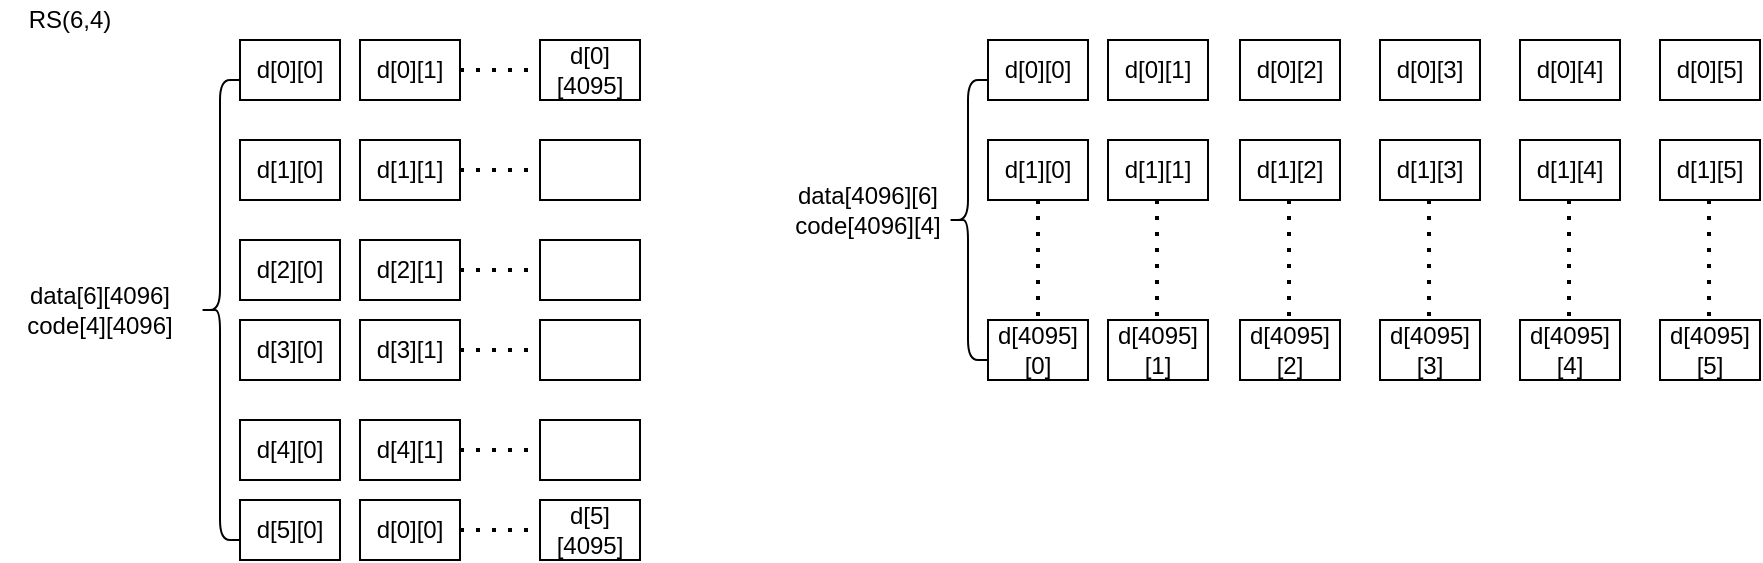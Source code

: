<mxfile version="13.6.6" type="github">
  <diagram id="UEX7EZ0318voCku9YmOS" name="第 1 页">
    <mxGraphModel dx="946" dy="623" grid="1" gridSize="10" guides="1" tooltips="1" connect="1" arrows="1" fold="1" page="1" pageScale="1" pageWidth="827" pageHeight="1169" math="0" shadow="0">
      <root>
        <mxCell id="0" />
        <mxCell id="1" parent="0" />
        <mxCell id="YgYQH13nvaTB2N4r1Fw5-1" value="d[0][0]" style="rounded=0;whiteSpace=wrap;html=1;" parent="1" vertex="1">
          <mxGeometry x="140" y="160" width="50" height="30" as="geometry" />
        </mxCell>
        <mxCell id="cktUN325heW_Mbpu9t7h-1" value="" style="shape=curlyBracket;whiteSpace=wrap;html=1;rounded=1;" vertex="1" parent="1">
          <mxGeometry x="120" y="180" width="20" height="230" as="geometry" />
        </mxCell>
        <mxCell id="cktUN325heW_Mbpu9t7h-2" value="&lt;span&gt;d[0][1]&lt;/span&gt;" style="rounded=0;whiteSpace=wrap;html=1;" vertex="1" parent="1">
          <mxGeometry x="200" y="160" width="50" height="30" as="geometry" />
        </mxCell>
        <mxCell id="cktUN325heW_Mbpu9t7h-3" value="&lt;span&gt;d[0][4095]&lt;/span&gt;" style="rounded=0;whiteSpace=wrap;html=1;" vertex="1" parent="1">
          <mxGeometry x="290" y="160" width="50" height="30" as="geometry" />
        </mxCell>
        <mxCell id="cktUN325heW_Mbpu9t7h-4" value="" style="endArrow=none;dashed=1;html=1;dashPattern=1 3;strokeWidth=2;exitX=1;exitY=0.5;exitDx=0;exitDy=0;entryX=0;entryY=0.5;entryDx=0;entryDy=0;" edge="1" parent="1" source="cktUN325heW_Mbpu9t7h-2" target="cktUN325heW_Mbpu9t7h-3">
          <mxGeometry width="50" height="50" relative="1" as="geometry">
            <mxPoint x="330" y="220" as="sourcePoint" />
            <mxPoint x="410" y="220.5" as="targetPoint" />
          </mxGeometry>
        </mxCell>
        <mxCell id="cktUN325heW_Mbpu9t7h-5" value="&lt;span&gt;d[1][0]&lt;/span&gt;" style="rounded=0;whiteSpace=wrap;html=1;" vertex="1" parent="1">
          <mxGeometry x="140" y="210" width="50" height="30" as="geometry" />
        </mxCell>
        <mxCell id="cktUN325heW_Mbpu9t7h-6" value="&lt;span&gt;d[5][0]&lt;/span&gt;" style="rounded=0;whiteSpace=wrap;html=1;" vertex="1" parent="1">
          <mxGeometry x="140" y="390" width="50" height="30" as="geometry" />
        </mxCell>
        <mxCell id="cktUN325heW_Mbpu9t7h-9" value="&lt;span&gt;d[1][1]&lt;/span&gt;" style="rounded=0;whiteSpace=wrap;html=1;" vertex="1" parent="1">
          <mxGeometry x="200" y="210" width="50" height="30" as="geometry" />
        </mxCell>
        <mxCell id="cktUN325heW_Mbpu9t7h-10" value="" style="rounded=0;whiteSpace=wrap;html=1;" vertex="1" parent="1">
          <mxGeometry x="290" y="210" width="50" height="30" as="geometry" />
        </mxCell>
        <mxCell id="cktUN325heW_Mbpu9t7h-11" value="" style="endArrow=none;dashed=1;html=1;dashPattern=1 3;strokeWidth=2;exitX=1;exitY=0.5;exitDx=0;exitDy=0;entryX=0;entryY=0.5;entryDx=0;entryDy=0;" edge="1" parent="1" source="cktUN325heW_Mbpu9t7h-9" target="cktUN325heW_Mbpu9t7h-10">
          <mxGeometry width="50" height="50" relative="1" as="geometry">
            <mxPoint x="330" y="270" as="sourcePoint" />
            <mxPoint x="410" y="270.5" as="targetPoint" />
          </mxGeometry>
        </mxCell>
        <mxCell id="cktUN325heW_Mbpu9t7h-12" value="&lt;span&gt;d[0][0]&lt;/span&gt;" style="rounded=0;whiteSpace=wrap;html=1;" vertex="1" parent="1">
          <mxGeometry x="200" y="390" width="50" height="30" as="geometry" />
        </mxCell>
        <mxCell id="cktUN325heW_Mbpu9t7h-13" value="&lt;span&gt;d[5][4095]&lt;/span&gt;" style="rounded=0;whiteSpace=wrap;html=1;" vertex="1" parent="1">
          <mxGeometry x="290" y="390" width="50" height="30" as="geometry" />
        </mxCell>
        <mxCell id="cktUN325heW_Mbpu9t7h-14" value="" style="endArrow=none;dashed=1;html=1;dashPattern=1 3;strokeWidth=2;exitX=1;exitY=0.5;exitDx=0;exitDy=0;entryX=0;entryY=0.5;entryDx=0;entryDy=0;" edge="1" parent="1" source="cktUN325heW_Mbpu9t7h-12" target="cktUN325heW_Mbpu9t7h-13">
          <mxGeometry width="50" height="50" relative="1" as="geometry">
            <mxPoint x="330" y="450" as="sourcePoint" />
            <mxPoint x="410" y="450.5" as="targetPoint" />
          </mxGeometry>
        </mxCell>
        <mxCell id="cktUN325heW_Mbpu9t7h-15" value="data[6][4096]&lt;br&gt;code[4][4096]" style="text;html=1;strokeColor=none;fillColor=none;align=center;verticalAlign=middle;whiteSpace=wrap;rounded=0;" vertex="1" parent="1">
          <mxGeometry x="30" y="270" width="80" height="50" as="geometry" />
        </mxCell>
        <mxCell id="cktUN325heW_Mbpu9t7h-16" value="RS(6,4)" style="text;html=1;strokeColor=none;fillColor=none;align=center;verticalAlign=middle;whiteSpace=wrap;rounded=0;" vertex="1" parent="1">
          <mxGeometry x="20" y="140" width="70" height="20" as="geometry" />
        </mxCell>
        <mxCell id="cktUN325heW_Mbpu9t7h-17" value="d[0][0]" style="rounded=0;whiteSpace=wrap;html=1;" vertex="1" parent="1">
          <mxGeometry x="514" y="160" width="50" height="30" as="geometry" />
        </mxCell>
        <mxCell id="cktUN325heW_Mbpu9t7h-18" value="" style="shape=curlyBracket;whiteSpace=wrap;html=1;rounded=1;" vertex="1" parent="1">
          <mxGeometry x="494" y="180" width="20" height="140" as="geometry" />
        </mxCell>
        <mxCell id="cktUN325heW_Mbpu9t7h-19" value="&lt;span&gt;d[0][1]&lt;/span&gt;" style="rounded=0;whiteSpace=wrap;html=1;" vertex="1" parent="1">
          <mxGeometry x="574" y="160" width="50" height="30" as="geometry" />
        </mxCell>
        <mxCell id="cktUN325heW_Mbpu9t7h-20" value="&lt;span&gt;d[0][2]&lt;/span&gt;" style="rounded=0;whiteSpace=wrap;html=1;" vertex="1" parent="1">
          <mxGeometry x="640" y="160" width="50" height="30" as="geometry" />
        </mxCell>
        <mxCell id="cktUN325heW_Mbpu9t7h-22" value="&lt;span&gt;d[1][0]&lt;/span&gt;" style="rounded=0;whiteSpace=wrap;html=1;" vertex="1" parent="1">
          <mxGeometry x="514" y="210" width="50" height="30" as="geometry" />
        </mxCell>
        <mxCell id="cktUN325heW_Mbpu9t7h-23" value="&lt;span&gt;d[4095][0]&lt;/span&gt;" style="rounded=0;whiteSpace=wrap;html=1;" vertex="1" parent="1">
          <mxGeometry x="514" y="300" width="50" height="30" as="geometry" />
        </mxCell>
        <mxCell id="cktUN325heW_Mbpu9t7h-24" value="" style="endArrow=none;dashed=1;html=1;dashPattern=1 3;strokeWidth=2;exitX=0.5;exitY=1;exitDx=0;exitDy=0;entryX=0.5;entryY=0;entryDx=0;entryDy=0;" edge="1" parent="1" source="cktUN325heW_Mbpu9t7h-22" target="cktUN325heW_Mbpu9t7h-23">
          <mxGeometry width="50" height="50" relative="1" as="geometry">
            <mxPoint x="634" y="185" as="sourcePoint" />
            <mxPoint x="674" y="185" as="targetPoint" />
          </mxGeometry>
        </mxCell>
        <mxCell id="cktUN325heW_Mbpu9t7h-25" value="&lt;span&gt;d[1][1]&lt;/span&gt;" style="rounded=0;whiteSpace=wrap;html=1;" vertex="1" parent="1">
          <mxGeometry x="574" y="210" width="50" height="30" as="geometry" />
        </mxCell>
        <mxCell id="cktUN325heW_Mbpu9t7h-26" value="&lt;span&gt;d[1][2]&lt;/span&gt;" style="rounded=0;whiteSpace=wrap;html=1;" vertex="1" parent="1">
          <mxGeometry x="640" y="210" width="50" height="30" as="geometry" />
        </mxCell>
        <mxCell id="cktUN325heW_Mbpu9t7h-28" value="&lt;span&gt;d[4095][1]&lt;/span&gt;" style="rounded=0;whiteSpace=wrap;html=1;" vertex="1" parent="1">
          <mxGeometry x="574" y="300" width="50" height="30" as="geometry" />
        </mxCell>
        <mxCell id="cktUN325heW_Mbpu9t7h-29" value="&lt;span&gt;d[4095][2]&lt;/span&gt;" style="rounded=0;whiteSpace=wrap;html=1;" vertex="1" parent="1">
          <mxGeometry x="640" y="300" width="50" height="30" as="geometry" />
        </mxCell>
        <mxCell id="cktUN325heW_Mbpu9t7h-31" value="data[4096][6]&lt;br&gt;code[4096][4]" style="text;html=1;strokeColor=none;fillColor=none;align=center;verticalAlign=middle;whiteSpace=wrap;rounded=0;" vertex="1" parent="1">
          <mxGeometry x="414" y="220" width="80" height="50" as="geometry" />
        </mxCell>
        <mxCell id="cktUN325heW_Mbpu9t7h-32" value="&lt;span&gt;d[2][0]&lt;/span&gt;" style="rounded=0;whiteSpace=wrap;html=1;" vertex="1" parent="1">
          <mxGeometry x="140" y="260" width="50" height="30" as="geometry" />
        </mxCell>
        <mxCell id="cktUN325heW_Mbpu9t7h-33" value="&lt;span&gt;d[2][1]&lt;/span&gt;" style="rounded=0;whiteSpace=wrap;html=1;" vertex="1" parent="1">
          <mxGeometry x="200" y="260" width="50" height="30" as="geometry" />
        </mxCell>
        <mxCell id="cktUN325heW_Mbpu9t7h-34" value="" style="rounded=0;whiteSpace=wrap;html=1;" vertex="1" parent="1">
          <mxGeometry x="290" y="260" width="50" height="30" as="geometry" />
        </mxCell>
        <mxCell id="cktUN325heW_Mbpu9t7h-35" value="" style="endArrow=none;dashed=1;html=1;dashPattern=1 3;strokeWidth=2;exitX=1;exitY=0.5;exitDx=0;exitDy=0;entryX=0;entryY=0.5;entryDx=0;entryDy=0;" edge="1" parent="1" source="cktUN325heW_Mbpu9t7h-33" target="cktUN325heW_Mbpu9t7h-34">
          <mxGeometry width="50" height="50" relative="1" as="geometry">
            <mxPoint x="330" y="320" as="sourcePoint" />
            <mxPoint x="410" y="320.5" as="targetPoint" />
          </mxGeometry>
        </mxCell>
        <mxCell id="cktUN325heW_Mbpu9t7h-36" value="&lt;span&gt;d[3][0]&lt;/span&gt;" style="rounded=0;whiteSpace=wrap;html=1;" vertex="1" parent="1">
          <mxGeometry x="140" y="300" width="50" height="30" as="geometry" />
        </mxCell>
        <mxCell id="cktUN325heW_Mbpu9t7h-37" value="&lt;span&gt;d[3][1]&lt;/span&gt;" style="rounded=0;whiteSpace=wrap;html=1;" vertex="1" parent="1">
          <mxGeometry x="200" y="300" width="50" height="30" as="geometry" />
        </mxCell>
        <mxCell id="cktUN325heW_Mbpu9t7h-38" value="" style="rounded=0;whiteSpace=wrap;html=1;" vertex="1" parent="1">
          <mxGeometry x="290" y="300" width="50" height="30" as="geometry" />
        </mxCell>
        <mxCell id="cktUN325heW_Mbpu9t7h-39" value="" style="endArrow=none;dashed=1;html=1;dashPattern=1 3;strokeWidth=2;exitX=1;exitY=0.5;exitDx=0;exitDy=0;entryX=0;entryY=0.5;entryDx=0;entryDy=0;" edge="1" parent="1" source="cktUN325heW_Mbpu9t7h-37" target="cktUN325heW_Mbpu9t7h-38">
          <mxGeometry width="50" height="50" relative="1" as="geometry">
            <mxPoint x="330" y="360" as="sourcePoint" />
            <mxPoint x="410" y="360.5" as="targetPoint" />
          </mxGeometry>
        </mxCell>
        <mxCell id="cktUN325heW_Mbpu9t7h-40" value="&lt;span&gt;d[4][0]&lt;/span&gt;" style="rounded=0;whiteSpace=wrap;html=1;" vertex="1" parent="1">
          <mxGeometry x="140" y="350" width="50" height="30" as="geometry" />
        </mxCell>
        <mxCell id="cktUN325heW_Mbpu9t7h-41" value="&lt;span&gt;d[4][1]&lt;/span&gt;" style="rounded=0;whiteSpace=wrap;html=1;" vertex="1" parent="1">
          <mxGeometry x="200" y="350" width="50" height="30" as="geometry" />
        </mxCell>
        <mxCell id="cktUN325heW_Mbpu9t7h-42" value="" style="rounded=0;whiteSpace=wrap;html=1;" vertex="1" parent="1">
          <mxGeometry x="290" y="350" width="50" height="30" as="geometry" />
        </mxCell>
        <mxCell id="cktUN325heW_Mbpu9t7h-43" value="" style="endArrow=none;dashed=1;html=1;dashPattern=1 3;strokeWidth=2;exitX=1;exitY=0.5;exitDx=0;exitDy=0;entryX=0;entryY=0.5;entryDx=0;entryDy=0;" edge="1" parent="1" source="cktUN325heW_Mbpu9t7h-41" target="cktUN325heW_Mbpu9t7h-42">
          <mxGeometry width="50" height="50" relative="1" as="geometry">
            <mxPoint x="330" y="410" as="sourcePoint" />
            <mxPoint x="410" y="410.5" as="targetPoint" />
          </mxGeometry>
        </mxCell>
        <mxCell id="cktUN325heW_Mbpu9t7h-44" value="&lt;span&gt;d[0][3]&lt;/span&gt;" style="rounded=0;whiteSpace=wrap;html=1;" vertex="1" parent="1">
          <mxGeometry x="710" y="160" width="50" height="30" as="geometry" />
        </mxCell>
        <mxCell id="cktUN325heW_Mbpu9t7h-45" value="&lt;span&gt;d[1][3]&lt;/span&gt;" style="rounded=0;whiteSpace=wrap;html=1;" vertex="1" parent="1">
          <mxGeometry x="710" y="210" width="50" height="30" as="geometry" />
        </mxCell>
        <mxCell id="cktUN325heW_Mbpu9t7h-46" value="&lt;span&gt;d[4095][3]&lt;/span&gt;" style="rounded=0;whiteSpace=wrap;html=1;" vertex="1" parent="1">
          <mxGeometry x="710" y="300" width="50" height="30" as="geometry" />
        </mxCell>
        <mxCell id="cktUN325heW_Mbpu9t7h-47" value="&lt;span&gt;d[0][4]&lt;/span&gt;" style="rounded=0;whiteSpace=wrap;html=1;" vertex="1" parent="1">
          <mxGeometry x="780" y="160" width="50" height="30" as="geometry" />
        </mxCell>
        <mxCell id="cktUN325heW_Mbpu9t7h-48" value="&lt;span&gt;d[1][4]&lt;/span&gt;" style="rounded=0;whiteSpace=wrap;html=1;" vertex="1" parent="1">
          <mxGeometry x="780" y="210" width="50" height="30" as="geometry" />
        </mxCell>
        <mxCell id="cktUN325heW_Mbpu9t7h-49" value="&lt;span&gt;d[4095][4]&lt;/span&gt;" style="rounded=0;whiteSpace=wrap;html=1;" vertex="1" parent="1">
          <mxGeometry x="780" y="300" width="50" height="30" as="geometry" />
        </mxCell>
        <mxCell id="cktUN325heW_Mbpu9t7h-50" value="&lt;span&gt;d[0][5]&lt;/span&gt;" style="rounded=0;whiteSpace=wrap;html=1;" vertex="1" parent="1">
          <mxGeometry x="850" y="160" width="50" height="30" as="geometry" />
        </mxCell>
        <mxCell id="cktUN325heW_Mbpu9t7h-51" value="&lt;span&gt;d[1][5]&lt;/span&gt;" style="rounded=0;whiteSpace=wrap;html=1;" vertex="1" parent="1">
          <mxGeometry x="850" y="210" width="50" height="30" as="geometry" />
        </mxCell>
        <mxCell id="cktUN325heW_Mbpu9t7h-52" value="&lt;span&gt;d[4095][5]&lt;/span&gt;" style="rounded=0;whiteSpace=wrap;html=1;" vertex="1" parent="1">
          <mxGeometry x="850" y="300" width="50" height="30" as="geometry" />
        </mxCell>
        <mxCell id="cktUN325heW_Mbpu9t7h-53" value="" style="endArrow=none;dashed=1;html=1;dashPattern=1 3;strokeWidth=2;exitX=0.5;exitY=1;exitDx=0;exitDy=0;entryX=0.5;entryY=0;entryDx=0;entryDy=0;" edge="1" parent="1">
          <mxGeometry width="50" height="50" relative="1" as="geometry">
            <mxPoint x="598.5" y="240" as="sourcePoint" />
            <mxPoint x="598.5" y="300" as="targetPoint" />
          </mxGeometry>
        </mxCell>
        <mxCell id="cktUN325heW_Mbpu9t7h-54" value="" style="endArrow=none;dashed=1;html=1;dashPattern=1 3;strokeWidth=2;exitX=0.5;exitY=1;exitDx=0;exitDy=0;entryX=0.5;entryY=0;entryDx=0;entryDy=0;" edge="1" parent="1">
          <mxGeometry width="50" height="50" relative="1" as="geometry">
            <mxPoint x="664.5" y="240" as="sourcePoint" />
            <mxPoint x="664.5" y="300" as="targetPoint" />
          </mxGeometry>
        </mxCell>
        <mxCell id="cktUN325heW_Mbpu9t7h-55" value="" style="endArrow=none;dashed=1;html=1;dashPattern=1 3;strokeWidth=2;exitX=0.5;exitY=1;exitDx=0;exitDy=0;entryX=0.5;entryY=0;entryDx=0;entryDy=0;" edge="1" parent="1">
          <mxGeometry width="50" height="50" relative="1" as="geometry">
            <mxPoint x="734.5" y="240" as="sourcePoint" />
            <mxPoint x="734.5" y="300" as="targetPoint" />
          </mxGeometry>
        </mxCell>
        <mxCell id="cktUN325heW_Mbpu9t7h-56" value="" style="endArrow=none;dashed=1;html=1;dashPattern=1 3;strokeWidth=2;exitX=0.5;exitY=1;exitDx=0;exitDy=0;entryX=0.5;entryY=0;entryDx=0;entryDy=0;" edge="1" parent="1">
          <mxGeometry width="50" height="50" relative="1" as="geometry">
            <mxPoint x="804.5" y="240" as="sourcePoint" />
            <mxPoint x="804.5" y="300" as="targetPoint" />
          </mxGeometry>
        </mxCell>
        <mxCell id="cktUN325heW_Mbpu9t7h-57" value="" style="endArrow=none;dashed=1;html=1;dashPattern=1 3;strokeWidth=2;exitX=0.5;exitY=1;exitDx=0;exitDy=0;entryX=0.5;entryY=0;entryDx=0;entryDy=0;" edge="1" parent="1">
          <mxGeometry width="50" height="50" relative="1" as="geometry">
            <mxPoint x="874.5" y="240" as="sourcePoint" />
            <mxPoint x="874.5" y="300" as="targetPoint" />
          </mxGeometry>
        </mxCell>
      </root>
    </mxGraphModel>
  </diagram>
</mxfile>
